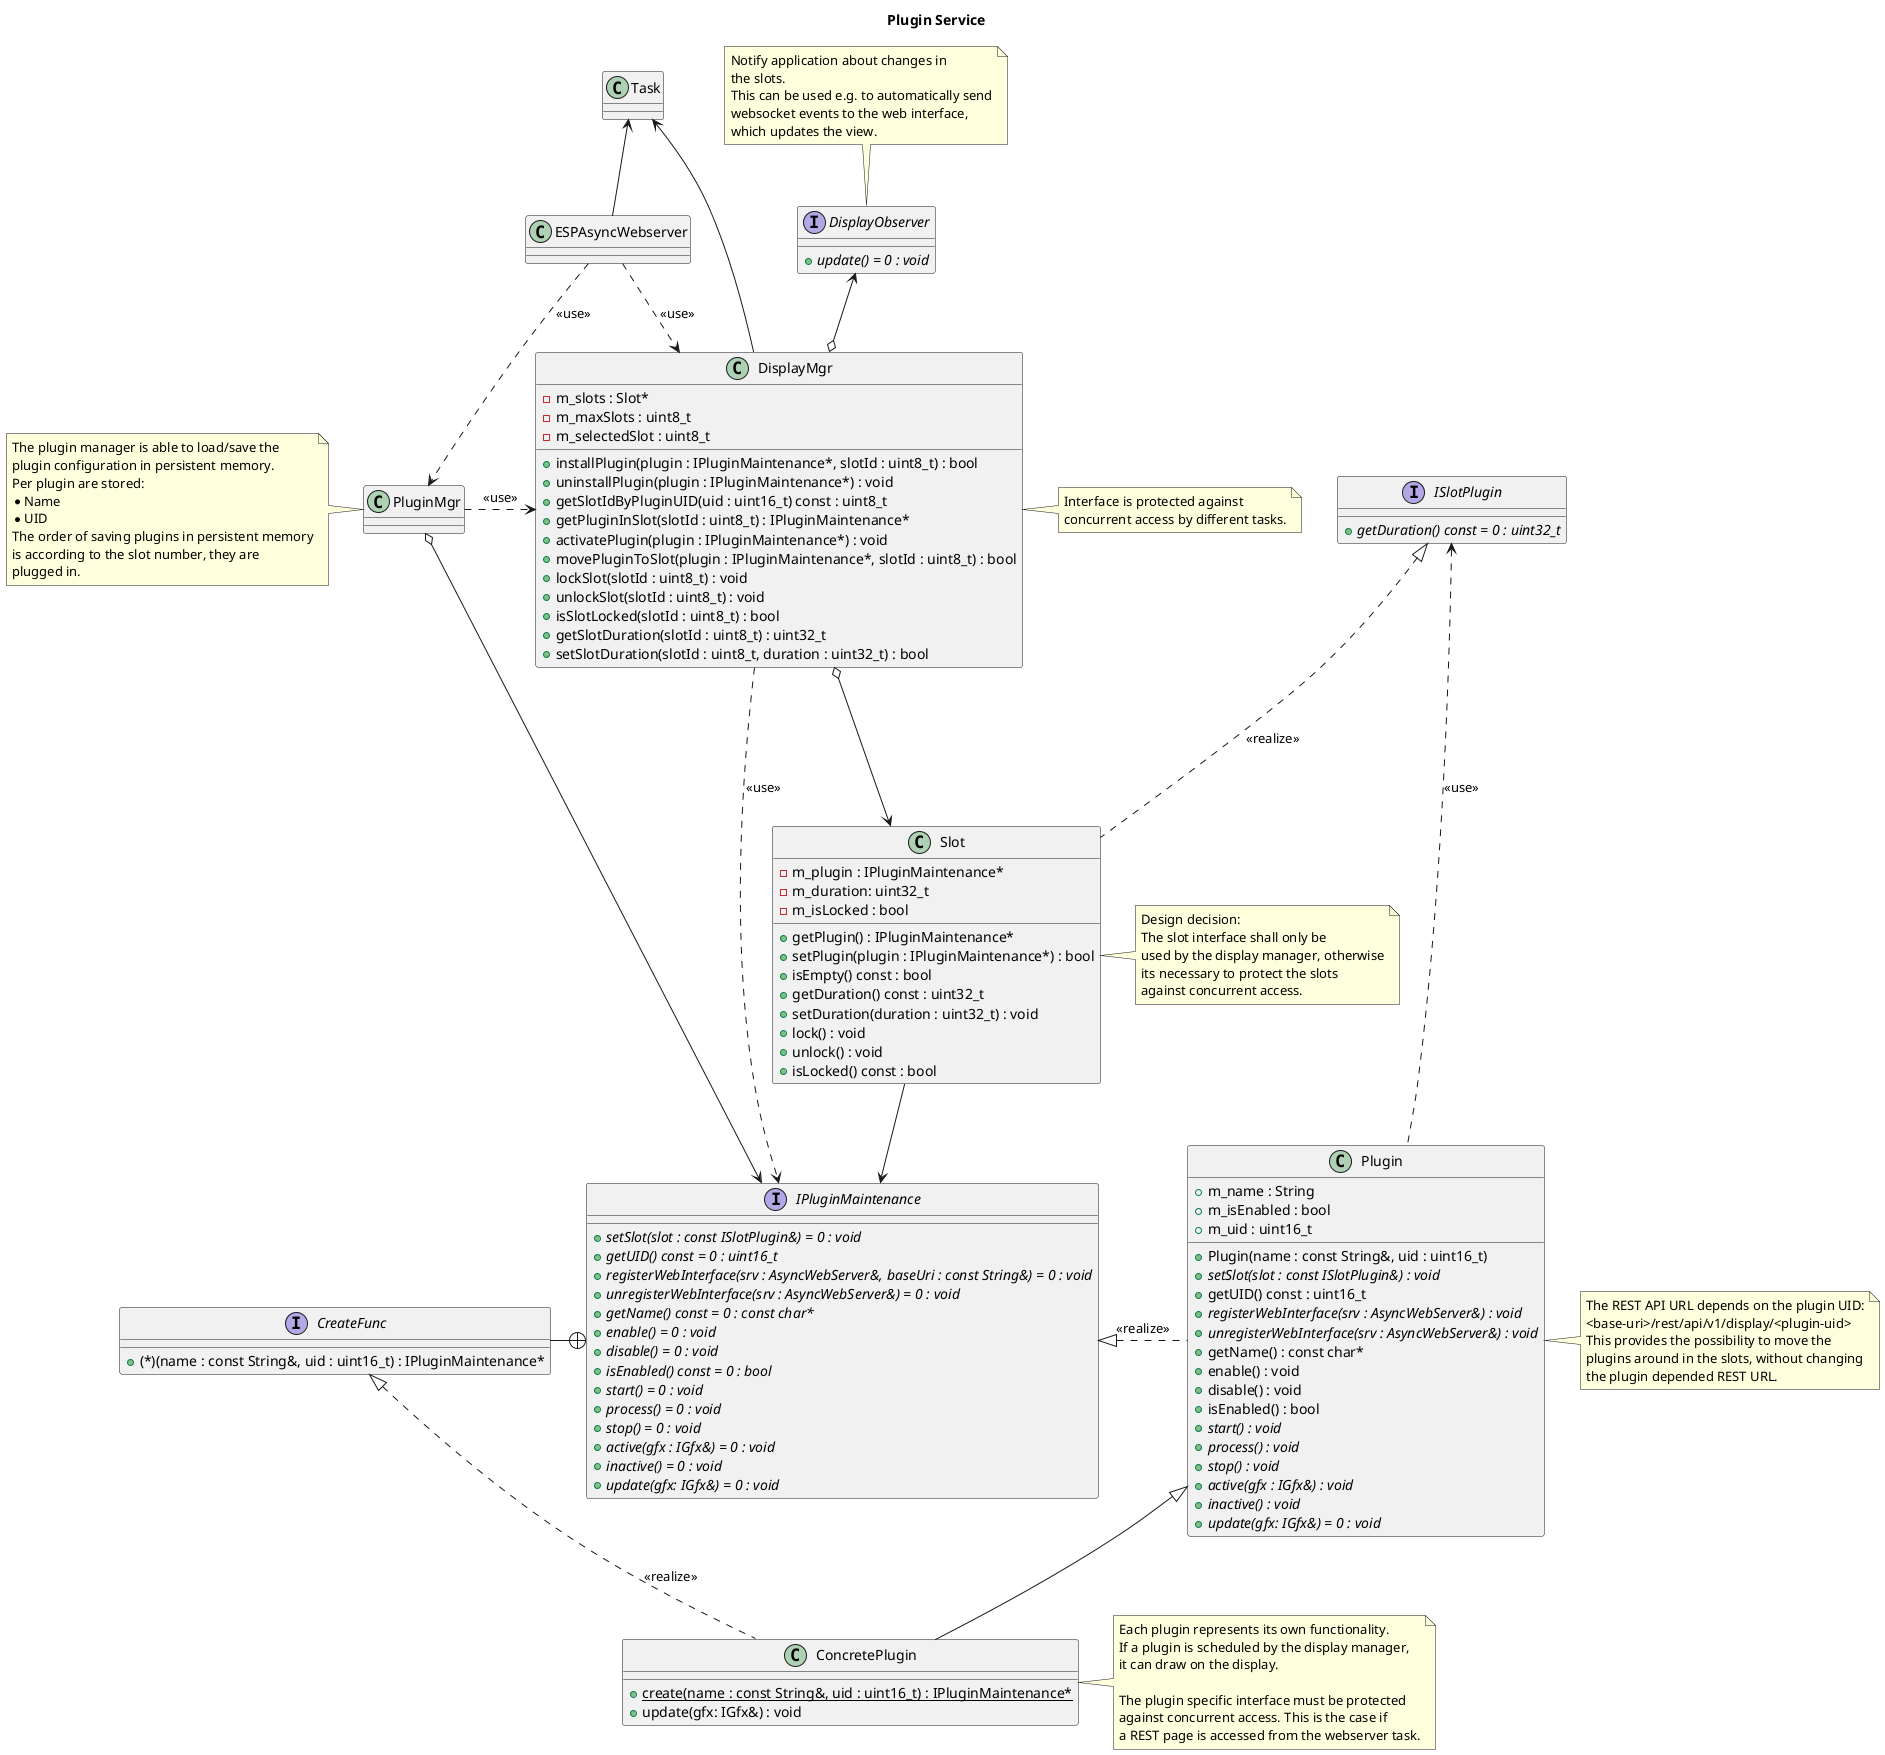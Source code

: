 @startuml

title Plugin Service

interface IPluginMaintenance {

    + {abstract} setSlot(slot : const ISlotPlugin&) = 0 : void
    + {abstract} getUID() const = 0 : uint16_t
    + {abstract} registerWebInterface(srv : AsyncWebServer&, baseUri : const String&) = 0 : void
    + {abstract} unregisterWebInterface(srv : AsyncWebServer&) = 0 : void
    + {abstract} getName() const = 0 : const char*
    + {abstract} enable() = 0 : void
    + {abstract} disable() = 0 : void
    + {abstract} isEnabled() const = 0 : bool
    + {abstract} start() = 0 : void
    + {abstract} process() = 0 : void
    + {abstract} stop() = 0 : void
    + {abstract} active(gfx : IGfx&) = 0 : void
    + {abstract} inactive() = 0 : void
    + {abstract} update(gfx: IGfx&) = 0 : void
}

interface CreateFunc {
    + (*)(name : const String&, uid : uint16_t) : IPluginMaintenance*
}

class Plugin {

    + m_name : String
    + m_isEnabled : bool
    + m_uid : uint16_t

    + Plugin(name : const String&, uid : uint16_t)
    + {abstract} setSlot(slot : const ISlotPlugin&) : void
    + getUID() const : uint16_t
    + {abstract} registerWebInterface(srv : AsyncWebServer&) : void
    + {abstract} unregisterWebInterface(srv : AsyncWebServer&) : void
    + getName() : const char*
    + enable() : void
    + disable() : void
    + isEnabled() : bool
    + {abstract} start() : void
    + {abstract} process() : void
    + {abstract} stop() : void
    + {abstract} active(gfx : IGfx&) : void
    + {abstract} inactive() : void
    + {abstract} update(gfx: IGfx&) = 0 : void
}

note right of Plugin
    The REST API URL depends on the plugin UID:
    <base-uri>/rest/api/v1/display/<plugin-uid>
    This provides the possibility to move the
    plugins around in the slots, without changing
    the plugin depended REST URL.
end note

class ConcretePlugin {
    + {static} create(name : const String&, uid : uint16_t) : IPluginMaintenance*
    + update(gfx: IGfx&) : void
}

note right of ConcretePlugin
    Each plugin represents its own functionality.
    If a plugin is scheduled by the display manager,
    it can draw on the display.

    The plugin specific interface must be protected
    against concurrent access. This is the case if
    a REST page is accessed from the webserver task.
end note

interface ISlotPlugin {

    + {abstract} getDuration() const = 0 : uint32_t
}

class Slot {
    - m_plugin : IPluginMaintenance*
    - m_duration: uint32_t
    - m_isLocked : bool
    + getPlugin() : IPluginMaintenance*
    + setPlugin(plugin : IPluginMaintenance*) : bool
    + isEmpty() const : bool
    + getDuration() const : uint32_t
    + setDuration(duration : uint32_t) : void
    + lock() : void
    + unlock() : void
    + isLocked() const : bool
}

note right of Slot
    Design decision:
    The slot interface shall only be
    used by the display manager, otherwise
    its necessary to protect the slots
    against concurrent access.
end note

interface DisplayObserver {
    + {abstract} update() = 0 : void
}

note top of DisplayObserver
    Notify application about changes in
    the slots.
    This can be used e.g. to automatically send
    websocket events to the web interface,
    which updates the view.
end note

class DisplayMgr {
    - m_slots : Slot*
    - m_maxSlots : uint8_t
    - m_selectedSlot : uint8_t
    + installPlugin(plugin : IPluginMaintenance*, slotId : uint8_t) : bool
    + uninstallPlugin(plugin : IPluginMaintenance*) : void
    + getSlotIdByPluginUID(uid : uint16_t) const : uint8_t
    + getPluginInSlot(slotId : uint8_t) : IPluginMaintenance*
    + activatePlugin(plugin : IPluginMaintenance*) : void
    + movePluginToSlot(plugin : IPluginMaintenance*, slotId : uint8_t) : bool
    + lockSlot(slotId : uint8_t) : void
    + unlockSlot(slotId : uint8_t) : void
    + isSlotLocked(slotId : uint8_t) : bool
    + getSlotDuration(slotId : uint8_t) : uint32_t
    + setSlotDuration(slotId : uint8_t, duration : uint32_t) : bool
}

note right of DisplayMgr
    Interface is protected against
    concurrent access by different tasks.
end note

class Task

class PluginMgr

note left of PluginMgr
    The plugin manager is able to load/save the
    plugin configuration in persistent memory.
    Per plugin are stored:
    * Name
    * UID
    The order of saving plugins in persistent memory
    is according to the slot number, they are
    plugged in.
end note

class ESPAsyncWebserver

CreateFunc -+ IPluginMaintenance

IPluginMaintenance <|. Plugin: <<realize>>
ISlotPlugin <.... Plugin: <<use>>

Plugin <|-- ConcretePlugin
CreateFunc <|.. ConcretePlugin: <<realize>>

ISlotPlugin <|.. Slot: <<realize>>

DisplayMgr ....> IPluginMaintenance: <<use>>
DisplayMgr o---> Slot
DisplayMgr o-u-> DisplayObserver

Slot --> IPluginMaintenance

Task <--- DisplayMgr

PluginMgr o--> IPluginMaintenance
PluginMgr .> DisplayMgr: <<use>>

Task <-- ESPAsyncWebserver

ESPAsyncWebserver ..> DisplayMgr: <<use>>
ESPAsyncWebserver ..> PluginMgr: <<use>>

@enduml